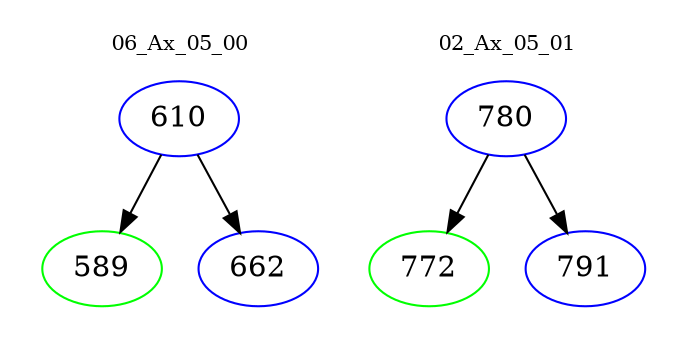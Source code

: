 digraph{
subgraph cluster_0 {
color = white
label = "06_Ax_05_00";
fontsize=10;
T0_610 [label="610", color="blue"]
T0_610 -> T0_589 [color="black"]
T0_589 [label="589", color="green"]
T0_610 -> T0_662 [color="black"]
T0_662 [label="662", color="blue"]
}
subgraph cluster_1 {
color = white
label = "02_Ax_05_01";
fontsize=10;
T1_780 [label="780", color="blue"]
T1_780 -> T1_772 [color="black"]
T1_772 [label="772", color="green"]
T1_780 -> T1_791 [color="black"]
T1_791 [label="791", color="blue"]
}
}
